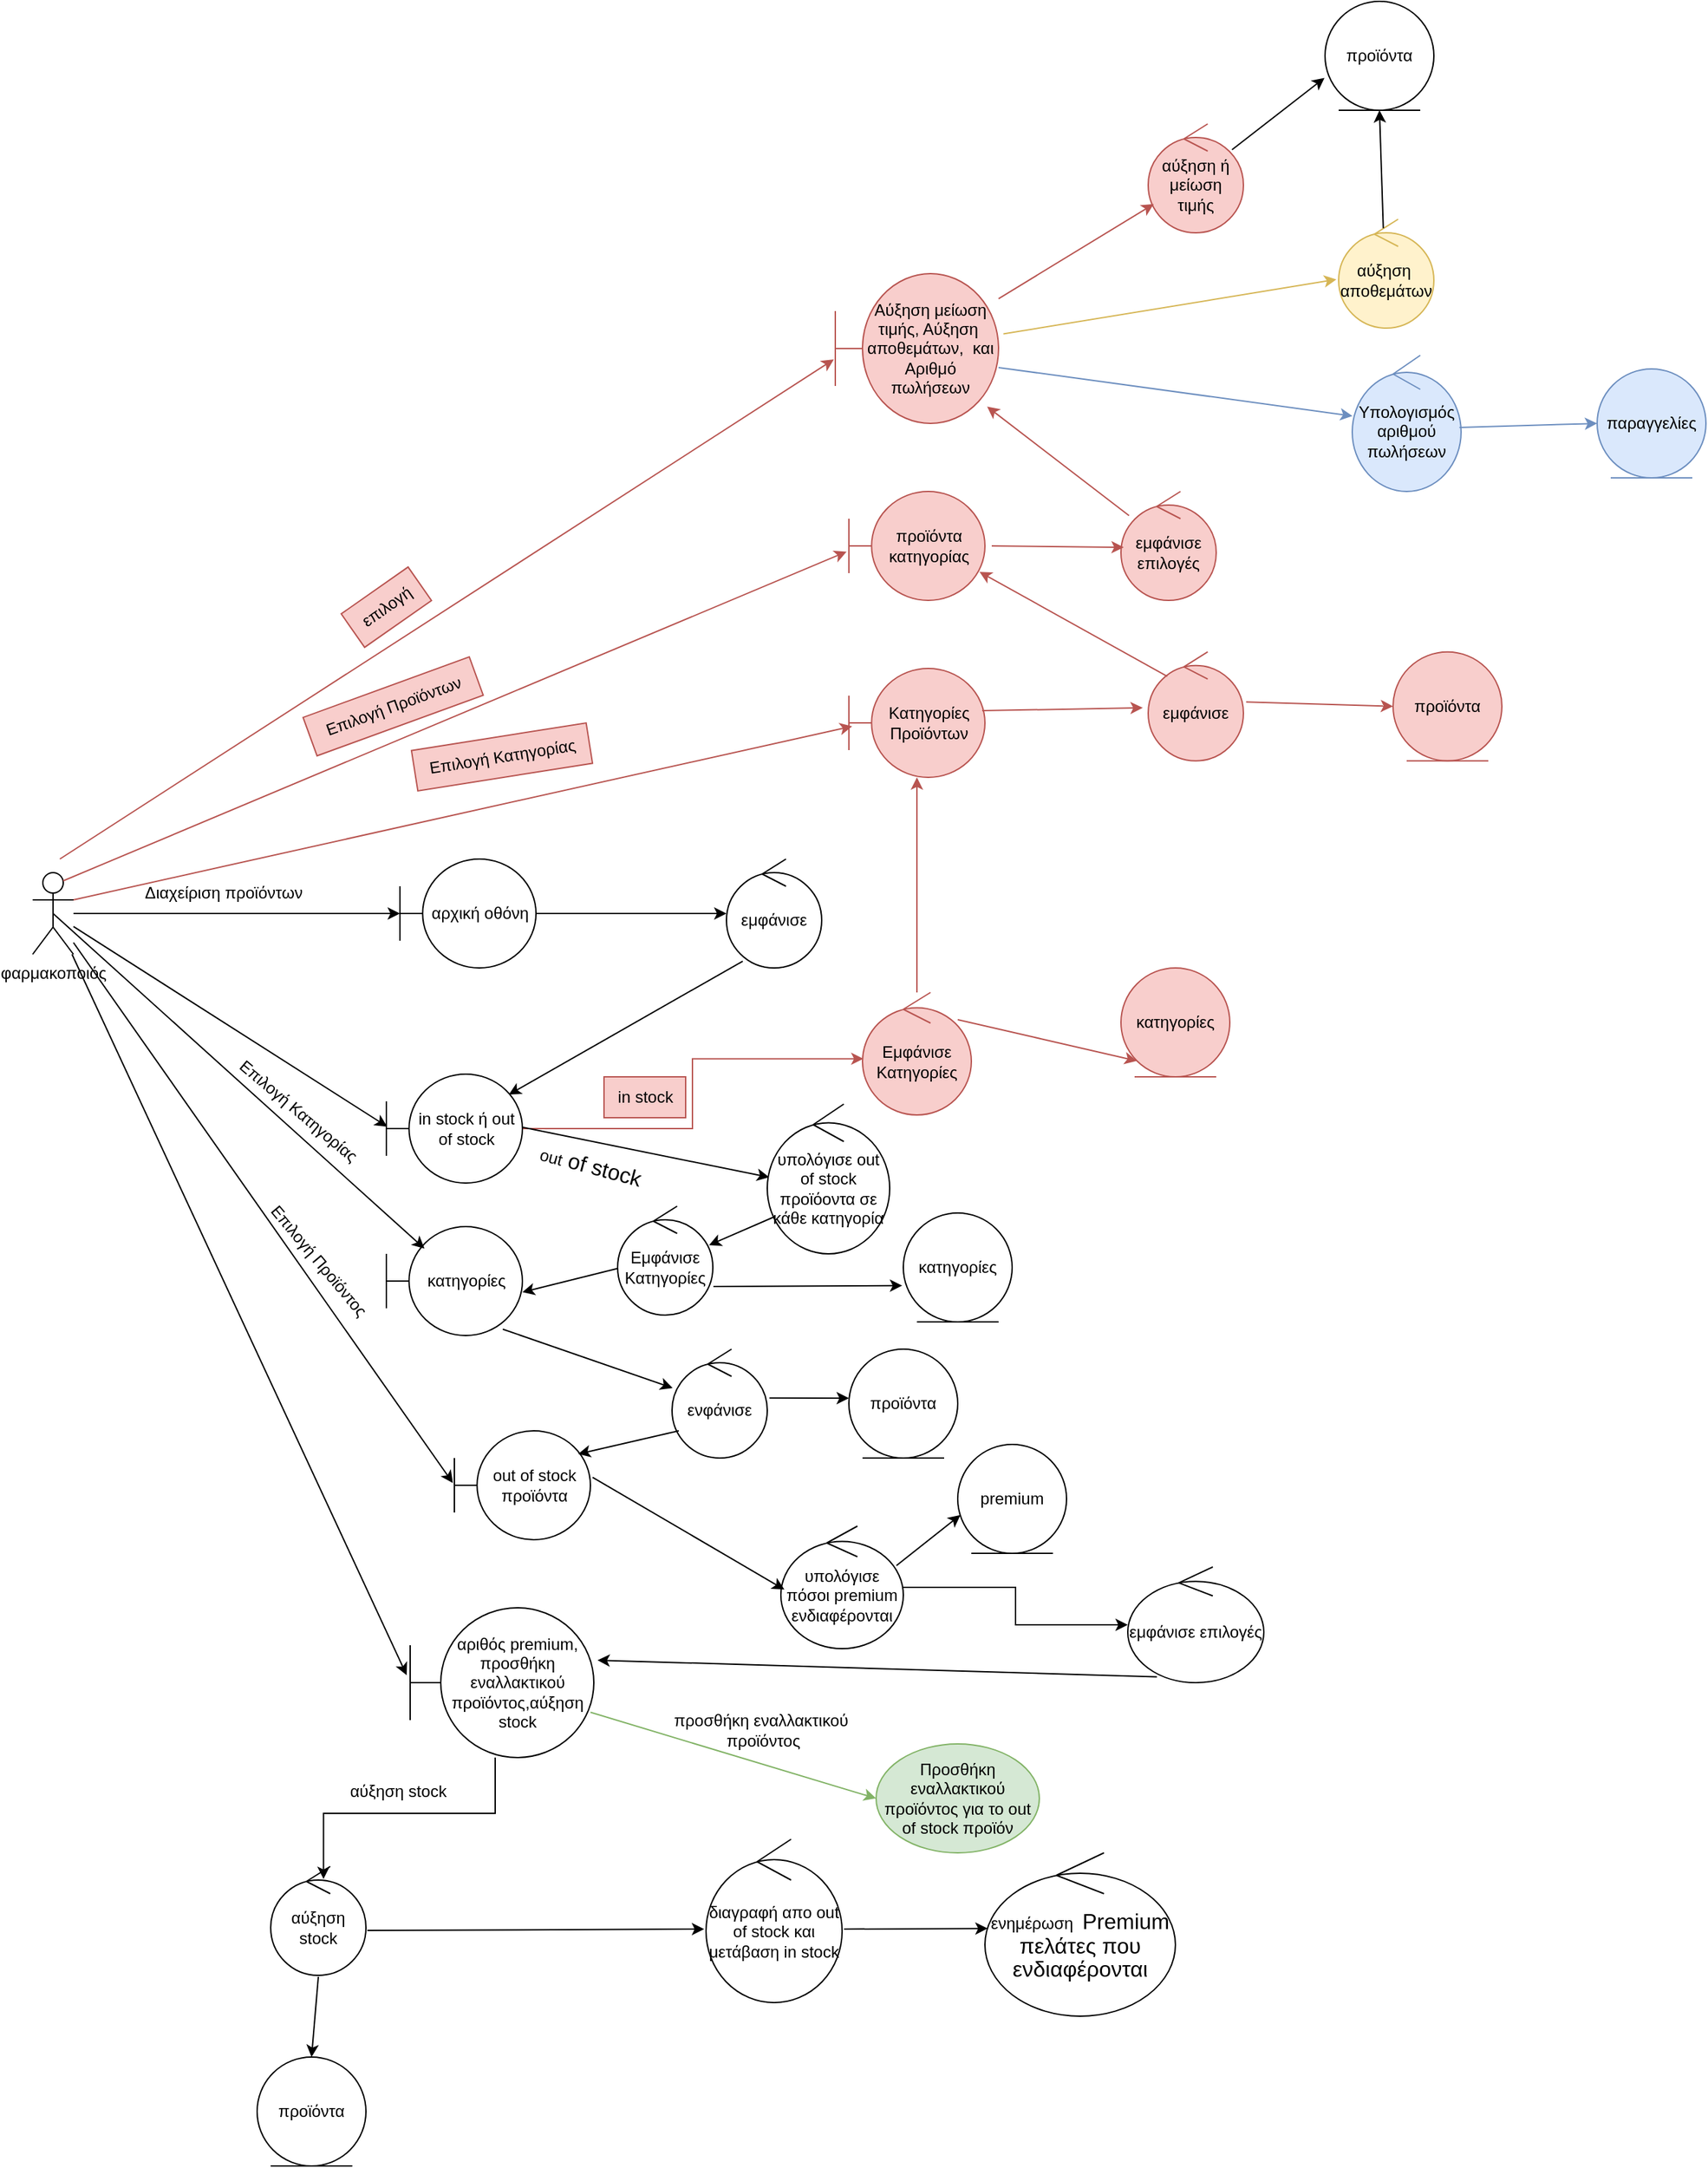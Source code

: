 <mxfile version="21.2.1" type="device">
  <diagram name="Page-1" id="nmuw-67hnv0CNZxBrXKA">
    <mxGraphModel dx="1371" dy="1713" grid="1" gridSize="10" guides="1" tooltips="1" connect="1" arrows="1" fold="1" page="1" pageScale="1" pageWidth="850" pageHeight="1100" math="0" shadow="0">
      <root>
        <mxCell id="0" />
        <mxCell id="1" parent="0" />
        <mxCell id="Bd9IcJq--WjUhIXh83RM-1" value="φαρμακοποιός" style="shape=umlActor;verticalLabelPosition=bottom;verticalAlign=top;html=1;" parent="1" vertex="1">
          <mxGeometry x="20" y="140" width="30" height="60" as="geometry" />
        </mxCell>
        <mxCell id="RyjtperPYyfWlRauyCAq-8" style="edgeStyle=orthogonalEdgeStyle;rounded=0;orthogonalLoop=1;jettySize=auto;html=1;" parent="1" source="Bd9IcJq--WjUhIXh83RM-10" target="Bd9IcJq--WjUhIXh83RM-13" edge="1">
          <mxGeometry relative="1" as="geometry" />
        </mxCell>
        <mxCell id="Bd9IcJq--WjUhIXh83RM-10" value="αρχική οθόνη" style="shape=umlBoundary;whiteSpace=wrap;html=1;" parent="1" vertex="1">
          <mxGeometry x="290" y="130" width="100" height="80" as="geometry" />
        </mxCell>
        <mxCell id="Bd9IcJq--WjUhIXh83RM-13" value="εμφάνισε" style="ellipse;shape=umlControl;whiteSpace=wrap;html=1;" parent="1" vertex="1">
          <mxGeometry x="530" y="130" width="70" height="80" as="geometry" />
        </mxCell>
        <mxCell id="RyjtperPYyfWlRauyCAq-10" style="edgeStyle=orthogonalEdgeStyle;rounded=0;orthogonalLoop=1;jettySize=auto;html=1;entryX=0.009;entryY=0.541;entryDx=0;entryDy=0;entryPerimeter=0;fillColor=#f8cecc;strokeColor=#b85450;" parent="1" source="Bd9IcJq--WjUhIXh83RM-15" target="Bd9IcJq--WjUhIXh83RM-46" edge="1">
          <mxGeometry relative="1" as="geometry" />
        </mxCell>
        <mxCell id="Bd9IcJq--WjUhIXh83RM-15" value="in stock ή out of stock" style="shape=umlBoundary;whiteSpace=wrap;html=1;" parent="1" vertex="1">
          <mxGeometry x="280" y="288" width="100" height="80" as="geometry" />
        </mxCell>
        <mxCell id="Bd9IcJq--WjUhIXh83RM-16" value="" style="endArrow=classic;html=1;rounded=0;exitX=0.171;exitY=0.938;exitDx=0;exitDy=0;exitPerimeter=0;entryX=0.9;entryY=0.188;entryDx=0;entryDy=0;entryPerimeter=0;" parent="1" source="Bd9IcJq--WjUhIXh83RM-13" target="Bd9IcJq--WjUhIXh83RM-15" edge="1">
          <mxGeometry width="50" height="50" relative="1" as="geometry">
            <mxPoint x="230" y="400" as="sourcePoint" />
            <mxPoint x="280" y="350" as="targetPoint" />
          </mxGeometry>
        </mxCell>
        <mxCell id="Bd9IcJq--WjUhIXh83RM-18" value="out&lt;span style=&quot;font-size:12.0pt;line-height:107%;font-family:&lt;br/&gt;&amp;quot;Arial&amp;quot;,sans-serif;mso-fareast-font-family:Calibri;mso-fareast-theme-font:minor-latin;&lt;br/&gt;mso-ansi-language:EL;mso-fareast-language:EN-US;mso-bidi-language:AR-SA&quot;&gt; &lt;/span&gt;&lt;span style=&quot;font-size:12.0pt;line-height:107%;font-family:&amp;quot;Arial&amp;quot;,sans-serif;&lt;br/&gt;mso-fareast-font-family:Calibri;mso-fareast-theme-font:minor-latin;mso-ansi-language:&lt;br/&gt;EN-US;mso-fareast-language:EN-US;mso-bidi-language:AR-SA&quot;&gt;of&lt;/span&gt;&lt;span style=&quot;font-size:12.0pt;line-height:107%;font-family:&amp;quot;Arial&amp;quot;,sans-serif;&lt;br/&gt;mso-fareast-font-family:Calibri;mso-fareast-theme-font:minor-latin;mso-ansi-language:&lt;br/&gt;EL;mso-fareast-language:EN-US;mso-bidi-language:AR-SA&quot;&gt; &lt;/span&gt;&lt;span style=&quot;font-size:12.0pt;line-height:107%;font-family:&amp;quot;Arial&amp;quot;,sans-serif;&lt;br/&gt;mso-fareast-font-family:Calibri;mso-fareast-theme-font:minor-latin;mso-ansi-language:&lt;br/&gt;EN-US;mso-fareast-language:EN-US;mso-bidi-language:AR-SA&quot;&gt;stock&lt;/span&gt;" style="text;html=1;align=center;verticalAlign=middle;resizable=0;points=[];autosize=1;strokeColor=none;fillColor=none;rotation=15;" parent="1" vertex="1">
          <mxGeometry x="390" y="340" width="80" height="30" as="geometry" />
        </mxCell>
        <mxCell id="Bd9IcJq--WjUhIXh83RM-19" value="ενφάνισε" style="ellipse;shape=umlControl;whiteSpace=wrap;html=1;" parent="1" vertex="1">
          <mxGeometry x="490" y="490" width="70" height="80" as="geometry" />
        </mxCell>
        <mxCell id="Bd9IcJq--WjUhIXh83RM-20" value="" style="endArrow=classic;html=1;rounded=0;exitX=1;exitY=0.488;exitDx=0;exitDy=0;exitPerimeter=0;entryX=0.016;entryY=0.489;entryDx=0;entryDy=0;entryPerimeter=0;" parent="1" source="Bd9IcJq--WjUhIXh83RM-15" target="T-DcWj7JUtL2jdLP51T1-19" edge="1">
          <mxGeometry width="50" height="50" relative="1" as="geometry">
            <mxPoint x="360" y="400" as="sourcePoint" />
            <mxPoint x="410" y="350" as="targetPoint" />
          </mxGeometry>
        </mxCell>
        <mxCell id="Bd9IcJq--WjUhIXh83RM-22" value="out of stock προϊόντα" style="shape=umlBoundary;whiteSpace=wrap;html=1;" parent="1" vertex="1">
          <mxGeometry x="330" y="550" width="100" height="80" as="geometry" />
        </mxCell>
        <mxCell id="Bd9IcJq--WjUhIXh83RM-23" value="" style="endArrow=classic;html=1;rounded=0;exitX=0.071;exitY=0.75;exitDx=0;exitDy=0;exitPerimeter=0;entryX=0.91;entryY=0.213;entryDx=0;entryDy=0;entryPerimeter=0;" parent="1" source="Bd9IcJq--WjUhIXh83RM-19" target="Bd9IcJq--WjUhIXh83RM-22" edge="1">
          <mxGeometry width="50" height="50" relative="1" as="geometry">
            <mxPoint x="320" y="400" as="sourcePoint" />
            <mxPoint x="370" y="350" as="targetPoint" />
          </mxGeometry>
        </mxCell>
        <mxCell id="Bd9IcJq--WjUhIXh83RM-25" value="Επιλογή Κατηγορίας" style="text;html=1;align=center;verticalAlign=middle;resizable=0;points=[];autosize=1;strokeColor=none;fillColor=none;rotation=40;" parent="1" vertex="1">
          <mxGeometry x="150" y="300" width="130" height="30" as="geometry" />
        </mxCell>
        <mxCell id="RyjtperPYyfWlRauyCAq-25" style="edgeStyle=orthogonalEdgeStyle;rounded=0;orthogonalLoop=1;jettySize=auto;html=1;" parent="1" source="Bd9IcJq--WjUhIXh83RM-27" target="Bd9IcJq--WjUhIXh83RM-28" edge="1">
          <mxGeometry relative="1" as="geometry" />
        </mxCell>
        <mxCell id="Bd9IcJq--WjUhIXh83RM-27" value="υπολόγισε πόσοι premium ενδιαφέρονται" style="ellipse;shape=umlControl;whiteSpace=wrap;html=1;" parent="1" vertex="1">
          <mxGeometry x="570" y="620" width="90" height="90" as="geometry" />
        </mxCell>
        <mxCell id="Bd9IcJq--WjUhIXh83RM-28" value="εμφάνισε επιλογές" style="ellipse;shape=umlControl;whiteSpace=wrap;html=1;" parent="1" vertex="1">
          <mxGeometry x="825" y="650" width="100" height="85" as="geometry" />
        </mxCell>
        <mxCell id="RyjtperPYyfWlRauyCAq-27" style="edgeStyle=orthogonalEdgeStyle;rounded=0;orthogonalLoop=1;jettySize=auto;html=1;entryX=0.554;entryY=0.115;entryDx=0;entryDy=0;entryPerimeter=0;" parent="1" source="Bd9IcJq--WjUhIXh83RM-31" target="Bd9IcJq--WjUhIXh83RM-37" edge="1">
          <mxGeometry relative="1" as="geometry">
            <Array as="points">
              <mxPoint x="360" y="831" />
              <mxPoint x="234" y="831" />
            </Array>
          </mxGeometry>
        </mxCell>
        <mxCell id="Bd9IcJq--WjUhIXh83RM-31" value="αριθός premium, προσθήκη εναλλακτικού προϊόντος,αύξηση stock" style="shape=umlBoundary;whiteSpace=wrap;html=1;" parent="1" vertex="1">
          <mxGeometry x="297.5" y="680" width="135" height="110" as="geometry" />
        </mxCell>
        <mxCell id="Bd9IcJq--WjUhIXh83RM-32" value="" style="endArrow=classic;html=1;rounded=0;exitX=0.214;exitY=0.95;exitDx=0;exitDy=0;exitPerimeter=0;entryX=1.02;entryY=0.35;entryDx=0;entryDy=0;entryPerimeter=0;" parent="1" source="Bd9IcJq--WjUhIXh83RM-28" target="Bd9IcJq--WjUhIXh83RM-31" edge="1">
          <mxGeometry width="50" height="50" relative="1" as="geometry">
            <mxPoint x="430" y="560" as="sourcePoint" />
            <mxPoint x="480" y="510" as="targetPoint" />
          </mxGeometry>
        </mxCell>
        <mxCell id="Bd9IcJq--WjUhIXh83RM-35" value="αύξηση stock&amp;nbsp;" style="text;html=1;align=center;verticalAlign=middle;resizable=0;points=[];autosize=1;strokeColor=none;fillColor=none;" parent="1" vertex="1">
          <mxGeometry x="240" y="800" width="100" height="30" as="geometry" />
        </mxCell>
        <mxCell id="Bd9IcJq--WjUhIXh83RM-37" value="αύξηση stock" style="ellipse;shape=umlControl;whiteSpace=wrap;html=1;" parent="1" vertex="1">
          <mxGeometry x="195" y="870" width="70" height="80" as="geometry" />
        </mxCell>
        <mxCell id="Bd9IcJq--WjUhIXh83RM-39" value="προϊόντα" style="ellipse;shape=umlEntity;whiteSpace=wrap;html=1;" parent="1" vertex="1">
          <mxGeometry x="185" y="1010" width="80" height="80" as="geometry" />
        </mxCell>
        <mxCell id="Bd9IcJq--WjUhIXh83RM-40" value="" style="endArrow=classic;html=1;rounded=0;exitX=0.5;exitY=1.013;exitDx=0;exitDy=0;exitPerimeter=0;entryX=0.5;entryY=0;entryDx=0;entryDy=0;" parent="1" source="Bd9IcJq--WjUhIXh83RM-37" target="Bd9IcJq--WjUhIXh83RM-39" edge="1">
          <mxGeometry width="50" height="50" relative="1" as="geometry">
            <mxPoint x="570" y="760" as="sourcePoint" />
            <mxPoint x="620" y="710" as="targetPoint" />
          </mxGeometry>
        </mxCell>
        <mxCell id="Bd9IcJq--WjUhIXh83RM-41" value="διαγραφή απο out of stock και μετάβαση in stock" style="ellipse;shape=umlControl;whiteSpace=wrap;html=1;" parent="1" vertex="1">
          <mxGeometry x="515" y="850" width="100" height="120" as="geometry" />
        </mxCell>
        <mxCell id="Bd9IcJq--WjUhIXh83RM-42" value="" style="endArrow=classic;html=1;rounded=0;entryX=-0.014;entryY=0.55;entryDx=0;entryDy=0;entryPerimeter=0;exitX=1.014;exitY=0.588;exitDx=0;exitDy=0;exitPerimeter=0;" parent="1" source="Bd9IcJq--WjUhIXh83RM-37" target="Bd9IcJq--WjUhIXh83RM-41" edge="1">
          <mxGeometry width="50" height="50" relative="1" as="geometry">
            <mxPoint x="620" y="820" as="sourcePoint" />
            <mxPoint x="670" y="770" as="targetPoint" />
          </mxGeometry>
        </mxCell>
        <mxCell id="Bd9IcJq--WjUhIXh83RM-44" value="ενημέρωση&amp;nbsp;&amp;nbsp;&lt;span style=&quot;font-size:12.0pt;line-height:107%;&lt;br/&gt;font-family:&amp;quot;Arial&amp;quot;,sans-serif;mso-fareast-font-family:Calibri;mso-fareast-theme-font:&lt;br/&gt;minor-latin;mso-ansi-language:EN-US;mso-fareast-language:EN-US;mso-bidi-language:&lt;br/&gt;AR-SA&quot;&gt;Premium&lt;/span&gt;&lt;span style=&quot;font-size:12.0pt;line-height:107%;font-family:&lt;br/&gt;&amp;quot;Arial&amp;quot;,sans-serif;mso-fareast-font-family:Calibri;mso-fareast-theme-font:minor-latin;&lt;br/&gt;mso-ansi-language:EL;mso-fareast-language:EN-US;mso-bidi-language:AR-SA&quot;&gt; &lt;span lang=&quot;EL&quot;&gt;πελάτες που ενδιαφέρονται&lt;/span&gt;&lt;/span&gt;" style="ellipse;shape=umlControl;whiteSpace=wrap;html=1;" parent="1" vertex="1">
          <mxGeometry x="720" y="860" width="140" height="120" as="geometry" />
        </mxCell>
        <mxCell id="Bd9IcJq--WjUhIXh83RM-45" value="" style="endArrow=classic;html=1;rounded=0;exitX=1.014;exitY=0.55;exitDx=0;exitDy=0;exitPerimeter=0;entryX=0.014;entryY=0.463;entryDx=0;entryDy=0;entryPerimeter=0;" parent="1" source="Bd9IcJq--WjUhIXh83RM-41" target="Bd9IcJq--WjUhIXh83RM-44" edge="1">
          <mxGeometry width="50" height="50" relative="1" as="geometry">
            <mxPoint x="1050" y="840" as="sourcePoint" />
            <mxPoint x="1100" y="790" as="targetPoint" />
          </mxGeometry>
        </mxCell>
        <mxCell id="RyjtperPYyfWlRauyCAq-13" style="edgeStyle=orthogonalEdgeStyle;rounded=0;orthogonalLoop=1;jettySize=auto;html=1;fillColor=#f8cecc;strokeColor=#b85450;" parent="1" source="Bd9IcJq--WjUhIXh83RM-46" target="Bd9IcJq--WjUhIXh83RM-48" edge="1">
          <mxGeometry relative="1" as="geometry" />
        </mxCell>
        <mxCell id="Bd9IcJq--WjUhIXh83RM-46" value="Εμφάνισε Κατηγορίες" style="ellipse;shape=umlControl;whiteSpace=wrap;html=1;fillColor=#f8cecc;strokeColor=#b85450;" parent="1" vertex="1">
          <mxGeometry x="630" y="228" width="80" height="90" as="geometry" />
        </mxCell>
        <mxCell id="Bd9IcJq--WjUhIXh83RM-48" value="Κατηγορίες Προϊόντων" style="shape=umlBoundary;whiteSpace=wrap;html=1;fillColor=#f8cecc;strokeColor=#b85450;" parent="1" vertex="1">
          <mxGeometry x="620" y="-10.0" width="100" height="80" as="geometry" />
        </mxCell>
        <mxCell id="Bd9IcJq--WjUhIXh83RM-49" value="in stock" style="text;html=1;align=center;verticalAlign=middle;resizable=0;points=[];autosize=1;strokeColor=#b85450;fillColor=#f8cecc;" parent="1" vertex="1">
          <mxGeometry x="440" y="290" width="60" height="30" as="geometry" />
        </mxCell>
        <mxCell id="Bd9IcJq--WjUhIXh83RM-52" value="Επιλογή Κατηγορίας" style="text;html=1;align=center;verticalAlign=middle;resizable=0;points=[];autosize=1;strokeColor=#b85450;fillColor=#f8cecc;rotation=-9;" parent="1" vertex="1">
          <mxGeometry x="300" y="40" width="130" height="30" as="geometry" />
        </mxCell>
        <mxCell id="Bd9IcJq--WjUhIXh83RM-53" value="εμφάνισε" style="ellipse;shape=umlControl;whiteSpace=wrap;html=1;fillColor=#f8cecc;strokeColor=#b85450;" parent="1" vertex="1">
          <mxGeometry x="840" y="-22.14" width="70" height="80" as="geometry" />
        </mxCell>
        <mxCell id="Bd9IcJq--WjUhIXh83RM-54" value="προϊόντα κατηγορίας" style="shape=umlBoundary;whiteSpace=wrap;html=1;fillColor=#f8cecc;strokeColor=#b85450;" parent="1" vertex="1">
          <mxGeometry x="620" y="-140" width="100" height="80" as="geometry" />
        </mxCell>
        <mxCell id="Bd9IcJq--WjUhIXh83RM-55" value="" style="endArrow=classic;html=1;rounded=0;exitX=0.98;exitY=0.388;exitDx=0;exitDy=0;exitPerimeter=0;entryX=-0.057;entryY=0.513;entryDx=0;entryDy=0;entryPerimeter=0;fillColor=#f8cecc;strokeColor=#b85450;" parent="1" source="Bd9IcJq--WjUhIXh83RM-48" target="Bd9IcJq--WjUhIXh83RM-53" edge="1">
          <mxGeometry width="50" height="50" relative="1" as="geometry">
            <mxPoint x="1130" y="47.86" as="sourcePoint" />
            <mxPoint x="1180" y="-2.14" as="targetPoint" />
          </mxGeometry>
        </mxCell>
        <mxCell id="Bd9IcJq--WjUhIXh83RM-56" value="" style="endArrow=classic;html=1;rounded=0;exitX=0.2;exitY=0.225;exitDx=0;exitDy=0;exitPerimeter=0;entryX=0.96;entryY=0.738;entryDx=0;entryDy=0;entryPerimeter=0;fillColor=#f8cecc;strokeColor=#b85450;" parent="1" source="Bd9IcJq--WjUhIXh83RM-53" target="Bd9IcJq--WjUhIXh83RM-54" edge="1">
          <mxGeometry width="50" height="50" relative="1" as="geometry">
            <mxPoint x="1130" y="247.86" as="sourcePoint" />
            <mxPoint x="1180" y="197.86" as="targetPoint" />
          </mxGeometry>
        </mxCell>
        <mxCell id="Bd9IcJq--WjUhIXh83RM-59" value="εμφάνισε επιλογές" style="ellipse;shape=umlControl;whiteSpace=wrap;html=1;fillColor=#f8cecc;strokeColor=#b85450;" parent="1" vertex="1">
          <mxGeometry x="820" y="-140" width="70" height="80" as="geometry" />
        </mxCell>
        <mxCell id="Bd9IcJq--WjUhIXh83RM-60" value="" style="endArrow=classic;html=1;rounded=0;exitX=1.05;exitY=0.5;exitDx=0;exitDy=0;exitPerimeter=0;entryX=0.029;entryY=0.513;entryDx=0;entryDy=0;entryPerimeter=0;fillColor=#f8cecc;strokeColor=#b85450;" parent="1" source="Bd9IcJq--WjUhIXh83RM-54" target="Bd9IcJq--WjUhIXh83RM-59" edge="1">
          <mxGeometry width="50" height="50" relative="1" as="geometry">
            <mxPoint x="1150" y="247.86" as="sourcePoint" />
            <mxPoint x="1200" y="197.86" as="targetPoint" />
          </mxGeometry>
        </mxCell>
        <mxCell id="Bd9IcJq--WjUhIXh83RM-61" value="Αύξηση μείωση τιμής, Αύξηση&amp;nbsp; αποθεμάτων, &lt;span lang=&quot;EL&quot;&gt;&amp;nbsp;και Αριθμό πωλήσεων&lt;/span&gt;" style="shape=umlBoundary;whiteSpace=wrap;html=1;fillColor=#f8cecc;strokeColor=#b85450;" parent="1" vertex="1">
          <mxGeometry x="610" y="-300" width="120" height="110" as="geometry" />
        </mxCell>
        <mxCell id="Bd9IcJq--WjUhIXh83RM-63" value="επιλογή" style="text;html=1;align=center;verticalAlign=middle;resizable=0;points=[];autosize=1;strokeColor=#b85450;fillColor=#f8cecc;rotation=-35;" parent="1" vertex="1">
          <mxGeometry x="250" y="-70" width="60" height="30" as="geometry" />
        </mxCell>
        <mxCell id="Bd9IcJq--WjUhIXh83RM-64" value="αύξηση ή μείωση τιμής" style="ellipse;shape=umlControl;whiteSpace=wrap;html=1;fillColor=#f8cecc;strokeColor=#b85450;" parent="1" vertex="1">
          <mxGeometry x="840" y="-410" width="70" height="80" as="geometry" />
        </mxCell>
        <mxCell id="Bd9IcJq--WjUhIXh83RM-65" value="αύξηση&amp;nbsp; αποθεμάτων" style="ellipse;shape=umlControl;whiteSpace=wrap;html=1;fillColor=#fff2cc;strokeColor=#d6b656;" parent="1" vertex="1">
          <mxGeometry x="980" y="-340" width="70" height="80" as="geometry" />
        </mxCell>
        <mxCell id="Bd9IcJq--WjUhIXh83RM-67" value="Υπολογισμός αριθμού πωλήσεων" style="ellipse;shape=umlControl;whiteSpace=wrap;html=1;fillColor=#dae8fc;strokeColor=#6c8ebf;" parent="1" vertex="1">
          <mxGeometry x="990" y="-240" width="80" height="100" as="geometry" />
        </mxCell>
        <mxCell id="Bd9IcJq--WjUhIXh83RM-72" value="" style="endArrow=classic;html=1;rounded=0;entryX=0.93;entryY=0.888;entryDx=0;entryDy=0;entryPerimeter=0;fillColor=#f8cecc;strokeColor=#b85450;" parent="1" source="Bd9IcJq--WjUhIXh83RM-59" target="Bd9IcJq--WjUhIXh83RM-61" edge="1">
          <mxGeometry width="50" height="50" relative="1" as="geometry">
            <mxPoint x="1210" y="67.86" as="sourcePoint" />
            <mxPoint x="1260" y="17.86" as="targetPoint" />
          </mxGeometry>
        </mxCell>
        <mxCell id="RyjtperPYyfWlRauyCAq-5" value="" style="endArrow=classic;html=1;rounded=0;" parent="1" source="Bd9IcJq--WjUhIXh83RM-1" target="Bd9IcJq--WjUhIXh83RM-10" edge="1">
          <mxGeometry width="50" height="50" relative="1" as="geometry">
            <mxPoint x="660" y="170" as="sourcePoint" />
            <mxPoint x="710" y="120" as="targetPoint" />
          </mxGeometry>
        </mxCell>
        <mxCell id="RyjtperPYyfWlRauyCAq-6" value="Διαχείριση προϊόντων" style="text;html=1;align=center;verticalAlign=middle;resizable=0;points=[];autosize=1;strokeColor=none;fillColor=none;rotation=0;" parent="1" vertex="1">
          <mxGeometry x="90" y="140" width="140" height="30" as="geometry" />
        </mxCell>
        <mxCell id="RyjtperPYyfWlRauyCAq-9" value="" style="endArrow=classic;html=1;rounded=0;entryX=0.006;entryY=0.482;entryDx=0;entryDy=0;entryPerimeter=0;" parent="1" source="Bd9IcJq--WjUhIXh83RM-1" target="Bd9IcJq--WjUhIXh83RM-15" edge="1">
          <mxGeometry width="50" height="50" relative="1" as="geometry">
            <mxPoint x="660" y="170" as="sourcePoint" />
            <mxPoint x="260" y="340" as="targetPoint" />
          </mxGeometry>
        </mxCell>
        <mxCell id="RyjtperPYyfWlRauyCAq-12" value="" style="endArrow=classic;html=1;rounded=0;entryX=0.024;entryY=0.531;entryDx=0;entryDy=0;entryPerimeter=0;exitX=1;exitY=0.333;exitDx=0;exitDy=0;exitPerimeter=0;fillColor=#f8cecc;strokeColor=#b85450;" parent="1" source="Bd9IcJq--WjUhIXh83RM-1" target="Bd9IcJq--WjUhIXh83RM-48" edge="1">
          <mxGeometry width="50" height="50" relative="1" as="geometry">
            <mxPoint x="660" y="170" as="sourcePoint" />
            <mxPoint x="710" y="120" as="targetPoint" />
          </mxGeometry>
        </mxCell>
        <mxCell id="RyjtperPYyfWlRauyCAq-14" value="" style="endArrow=classic;html=1;rounded=0;entryX=-0.017;entryY=0.553;entryDx=0;entryDy=0;entryPerimeter=0;exitX=0.75;exitY=0.1;exitDx=0;exitDy=0;exitPerimeter=0;fillColor=#f8cecc;strokeColor=#b85450;" parent="1" source="Bd9IcJq--WjUhIXh83RM-1" target="Bd9IcJq--WjUhIXh83RM-54" edge="1">
          <mxGeometry width="50" height="50" relative="1" as="geometry">
            <mxPoint x="28" y="28" as="sourcePoint" />
            <mxPoint x="600" y="-100" as="targetPoint" />
          </mxGeometry>
        </mxCell>
        <mxCell id="RyjtperPYyfWlRauyCAq-15" value="Επιλογή Προϊόντων" style="text;html=1;align=center;verticalAlign=middle;resizable=0;points=[];autosize=1;strokeColor=#b85450;fillColor=#f8cecc;rotation=-20;" parent="1" vertex="1">
          <mxGeometry x="220" y="2.86" width="130" height="30" as="geometry" />
        </mxCell>
        <mxCell id="RyjtperPYyfWlRauyCAq-16" value="" style="endArrow=classic;html=1;rounded=0;entryX=-0.009;entryY=0.573;entryDx=0;entryDy=0;entryPerimeter=0;fillColor=#f8cecc;strokeColor=#b85450;" parent="1" target="Bd9IcJq--WjUhIXh83RM-61" edge="1">
          <mxGeometry width="50" height="50" relative="1" as="geometry">
            <mxPoint x="40" y="130" as="sourcePoint" />
            <mxPoint x="625" y="-210" as="targetPoint" />
          </mxGeometry>
        </mxCell>
        <mxCell id="RyjtperPYyfWlRauyCAq-18" value="" style="endArrow=classic;html=1;rounded=0;fillColor=#f8cecc;strokeColor=#b85450;" parent="1" source="Bd9IcJq--WjUhIXh83RM-61" target="Bd9IcJq--WjUhIXh83RM-64" edge="1">
          <mxGeometry width="50" height="50" relative="1" as="geometry">
            <mxPoint x="660" y="-140" as="sourcePoint" />
            <mxPoint x="710" y="-190" as="targetPoint" />
          </mxGeometry>
        </mxCell>
        <mxCell id="RyjtperPYyfWlRauyCAq-19" value="" style="endArrow=classic;html=1;rounded=0;entryX=-0.024;entryY=0.553;entryDx=0;entryDy=0;entryPerimeter=0;exitX=1.03;exitY=0.402;exitDx=0;exitDy=0;exitPerimeter=0;fillColor=#fff2cc;strokeColor=#d6b656;" parent="1" source="Bd9IcJq--WjUhIXh83RM-61" target="Bd9IcJq--WjUhIXh83RM-65" edge="1">
          <mxGeometry width="50" height="50" relative="1" as="geometry">
            <mxPoint x="740" y="-272" as="sourcePoint" />
            <mxPoint x="854" y="-341" as="targetPoint" />
          </mxGeometry>
        </mxCell>
        <mxCell id="RyjtperPYyfWlRauyCAq-20" value="" style="endArrow=classic;html=1;rounded=0;exitX=1;exitY=0.627;exitDx=0;exitDy=0;exitPerimeter=0;fillColor=#dae8fc;strokeColor=#6c8ebf;" parent="1" source="Bd9IcJq--WjUhIXh83RM-61" target="Bd9IcJq--WjUhIXh83RM-67" edge="1">
          <mxGeometry width="50" height="50" relative="1" as="geometry">
            <mxPoint x="660" y="-140" as="sourcePoint" />
            <mxPoint x="710" y="-190" as="targetPoint" />
          </mxGeometry>
        </mxCell>
        <mxCell id="RyjtperPYyfWlRauyCAq-21" value="" style="endArrow=classic;html=1;rounded=0;entryX=-0.011;entryY=0.479;entryDx=0;entryDy=0;entryPerimeter=0;" parent="1" source="Bd9IcJq--WjUhIXh83RM-1" target="Bd9IcJq--WjUhIXh83RM-22" edge="1">
          <mxGeometry width="50" height="50" relative="1" as="geometry">
            <mxPoint x="100" y="300" as="sourcePoint" />
            <mxPoint x="291" y="337" as="targetPoint" />
          </mxGeometry>
        </mxCell>
        <mxCell id="RyjtperPYyfWlRauyCAq-22" value="Επιλογή Προϊόντος" style="text;html=1;align=center;verticalAlign=middle;resizable=0;points=[];autosize=1;strokeColor=none;fillColor=none;rotation=50;" parent="1" vertex="1">
          <mxGeometry x="165" y="410" width="130" height="30" as="geometry" />
        </mxCell>
        <mxCell id="RyjtperPYyfWlRauyCAq-26" value="" style="endArrow=classic;html=1;rounded=0;entryX=-0.019;entryY=0.45;entryDx=0;entryDy=0;entryPerimeter=0;" parent="1" source="Bd9IcJq--WjUhIXh83RM-1" target="Bd9IcJq--WjUhIXh83RM-31" edge="1">
          <mxGeometry width="50" height="50" relative="1" as="geometry">
            <mxPoint x="660" y="500" as="sourcePoint" />
            <mxPoint x="710" y="450" as="targetPoint" />
          </mxGeometry>
        </mxCell>
        <mxCell id="T-DcWj7JUtL2jdLP51T1-2" value="κατηγορίες" style="ellipse;shape=umlEntity;whiteSpace=wrap;html=1;fillColor=#f8cecc;strokeColor=#b85450;" parent="1" vertex="1">
          <mxGeometry x="820" y="210" width="80" height="80" as="geometry" />
        </mxCell>
        <mxCell id="T-DcWj7JUtL2jdLP51T1-3" value="" style="endArrow=classic;html=1;rounded=0;entryX=0;entryY=1;entryDx=0;entryDy=0;fillColor=#f8cecc;strokeColor=#b85450;exitX=0.875;exitY=0.222;exitDx=0;exitDy=0;exitPerimeter=0;" parent="1" source="Bd9IcJq--WjUhIXh83RM-46" target="T-DcWj7JUtL2jdLP51T1-2" edge="1">
          <mxGeometry width="50" height="50" relative="1" as="geometry">
            <mxPoint x="590" y="60" as="sourcePoint" />
            <mxPoint x="640" y="10" as="targetPoint" />
          </mxGeometry>
        </mxCell>
        <mxCell id="T-DcWj7JUtL2jdLP51T1-4" value="προϊόντα" style="ellipse;shape=umlEntity;whiteSpace=wrap;html=1;fillColor=#f8cecc;strokeColor=#b85450;" parent="1" vertex="1">
          <mxGeometry x="1020" y="-22.14" width="80" height="80" as="geometry" />
        </mxCell>
        <mxCell id="T-DcWj7JUtL2jdLP51T1-5" value="" style="endArrow=classic;html=1;rounded=0;exitX=1.029;exitY=0.459;exitDx=0;exitDy=0;exitPerimeter=0;entryX=0;entryY=0.5;entryDx=0;entryDy=0;fillColor=#f8cecc;strokeColor=#b85450;" parent="1" source="Bd9IcJq--WjUhIXh83RM-53" target="T-DcWj7JUtL2jdLP51T1-4" edge="1">
          <mxGeometry width="50" height="50" relative="1" as="geometry">
            <mxPoint x="850" y="-130" as="sourcePoint" />
            <mxPoint x="900" y="-180" as="targetPoint" />
          </mxGeometry>
        </mxCell>
        <mxCell id="T-DcWj7JUtL2jdLP51T1-6" value="προϊόντα" style="ellipse;shape=umlEntity;whiteSpace=wrap;html=1;" parent="1" vertex="1">
          <mxGeometry x="970" y="-500" width="80" height="80" as="geometry" />
        </mxCell>
        <mxCell id="T-DcWj7JUtL2jdLP51T1-7" value="" style="endArrow=classic;html=1;rounded=0;entryX=-0.005;entryY=0.703;entryDx=0;entryDy=0;entryPerimeter=0;exitX=0.88;exitY=0.238;exitDx=0;exitDy=0;exitPerimeter=0;" parent="1" source="Bd9IcJq--WjUhIXh83RM-64" target="T-DcWj7JUtL2jdLP51T1-6" edge="1">
          <mxGeometry width="50" height="50" relative="1" as="geometry">
            <mxPoint x="850" y="-330" as="sourcePoint" />
            <mxPoint x="900" y="-380" as="targetPoint" />
          </mxGeometry>
        </mxCell>
        <mxCell id="T-DcWj7JUtL2jdLP51T1-8" value="" style="endArrow=classic;html=1;rounded=0;entryX=0.5;entryY=1;entryDx=0;entryDy=0;exitX=0.469;exitY=0.083;exitDx=0;exitDy=0;exitPerimeter=0;" parent="1" source="Bd9IcJq--WjUhIXh83RM-65" target="T-DcWj7JUtL2jdLP51T1-6" edge="1">
          <mxGeometry width="50" height="50" relative="1" as="geometry">
            <mxPoint x="850" y="-330" as="sourcePoint" />
            <mxPoint x="900" y="-380" as="targetPoint" />
          </mxGeometry>
        </mxCell>
        <mxCell id="T-DcWj7JUtL2jdLP51T1-9" value="παραγγελίες" style="ellipse;shape=umlEntity;whiteSpace=wrap;html=1;fillColor=#dae8fc;strokeColor=#6c8ebf;" parent="1" vertex="1">
          <mxGeometry x="1170" y="-230" width="80" height="80" as="geometry" />
        </mxCell>
        <mxCell id="T-DcWj7JUtL2jdLP51T1-11" value="" style="endArrow=classic;html=1;rounded=0;exitX=0.985;exitY=0.53;exitDx=0;exitDy=0;exitPerimeter=0;entryX=0;entryY=0.5;entryDx=0;entryDy=0;fillColor=#dae8fc;strokeColor=#6c8ebf;" parent="1" source="Bd9IcJq--WjUhIXh83RM-67" target="T-DcWj7JUtL2jdLP51T1-9" edge="1">
          <mxGeometry width="50" height="50" relative="1" as="geometry">
            <mxPoint x="850" y="-430" as="sourcePoint" />
            <mxPoint x="900" y="-480" as="targetPoint" />
          </mxGeometry>
        </mxCell>
        <mxCell id="T-DcWj7JUtL2jdLP51T1-14" value="&lt;font style=&quot;font-size: 12px;&quot;&gt;Προσθήκη εναλλακτικού προϊόντος για το &lt;span style=&quot;line-height: 107%; font-family: Arial, sans-serif;&quot; lang=&quot;EN-US&quot;&gt;out&lt;/span&gt;&lt;span style=&quot;line-height: 107%; font-family: Arial, sans-serif;&quot; lang=&quot;EN-US&quot;&gt; &lt;/span&gt;&lt;span style=&quot;line-height: 107%; font-family: Arial, sans-serif;&quot; lang=&quot;EN-US&quot;&gt;of&lt;/span&gt;&lt;span style=&quot;line-height: 107%; font-family: Arial, sans-serif;&quot; lang=&quot;EN-US&quot;&gt; &lt;/span&gt;&lt;span style=&quot;line-height: 107%; font-family: Arial, sans-serif;&quot; lang=&quot;EN-US&quot;&gt;stock&lt;/span&gt;&lt;span style=&quot;line-height: 107%; font-family: Arial, sans-serif;&quot;&gt; προϊόν&lt;/span&gt;&lt;/font&gt;" style="ellipse;whiteSpace=wrap;html=1;fillColor=#d5e8d4;strokeColor=#82b366;" parent="1" vertex="1">
          <mxGeometry x="640" y="780" width="120" height="80" as="geometry" />
        </mxCell>
        <mxCell id="T-DcWj7JUtL2jdLP51T1-15" value="" style="endArrow=classic;html=1;rounded=0;exitX=0.982;exitY=0.698;exitDx=0;exitDy=0;exitPerimeter=0;entryX=0;entryY=0.5;entryDx=0;entryDy=0;fillColor=#d5e8d4;strokeColor=#82b366;" parent="1" source="Bd9IcJq--WjUhIXh83RM-31" target="T-DcWj7JUtL2jdLP51T1-14" edge="1">
          <mxGeometry width="50" height="50" relative="1" as="geometry">
            <mxPoint x="370" y="860" as="sourcePoint" />
            <mxPoint x="420" y="810" as="targetPoint" />
          </mxGeometry>
        </mxCell>
        <mxCell id="T-DcWj7JUtL2jdLP51T1-16" value="προσθήκη εναλλακτικού&lt;br&gt;&amp;nbsp;προϊόντος" style="text;html=1;align=center;verticalAlign=middle;resizable=0;points=[];autosize=1;strokeColor=none;fillColor=none;" parent="1" vertex="1">
          <mxGeometry x="480" y="750" width="150" height="40" as="geometry" />
        </mxCell>
        <mxCell id="T-DcWj7JUtL2jdLP51T1-17" value="Εμφάνισε Κατηγορίες" style="ellipse;shape=umlControl;whiteSpace=wrap;html=1;" parent="1" vertex="1">
          <mxGeometry x="450" y="385" width="70" height="80" as="geometry" />
        </mxCell>
        <mxCell id="T-DcWj7JUtL2jdLP51T1-19" value="υπολόγισε out of stock προϊόοντα σε κάθε κατηγορία" style="ellipse;shape=umlControl;whiteSpace=wrap;html=1;" parent="1" vertex="1">
          <mxGeometry x="560" y="310" width="90" height="110" as="geometry" />
        </mxCell>
        <mxCell id="T-DcWj7JUtL2jdLP51T1-20" value="" style="endArrow=classic;html=1;rounded=0;exitX=1.016;exitY=0.427;exitDx=0;exitDy=0;exitPerimeter=0;entryX=0.029;entryY=0.518;entryDx=0;entryDy=0;entryPerimeter=0;" parent="1" source="Bd9IcJq--WjUhIXh83RM-22" target="Bd9IcJq--WjUhIXh83RM-27" edge="1">
          <mxGeometry width="50" height="50" relative="1" as="geometry">
            <mxPoint x="420" y="860" as="sourcePoint" />
            <mxPoint x="470" y="810" as="targetPoint" />
          </mxGeometry>
        </mxCell>
        <mxCell id="T-DcWj7JUtL2jdLP51T1-21" value="" style="endArrow=classic;html=1;rounded=0;exitX=0.062;exitY=0.751;exitDx=0;exitDy=0;exitPerimeter=0;entryX=0.96;entryY=0.358;entryDx=0;entryDy=0;entryPerimeter=0;" parent="1" source="T-DcWj7JUtL2jdLP51T1-19" target="T-DcWj7JUtL2jdLP51T1-17" edge="1">
          <mxGeometry width="50" height="50" relative="1" as="geometry">
            <mxPoint x="420" y="560" as="sourcePoint" />
            <mxPoint x="470" y="510" as="targetPoint" />
          </mxGeometry>
        </mxCell>
        <mxCell id="T-DcWj7JUtL2jdLP51T1-22" value="κατηγορίες" style="shape=umlBoundary;whiteSpace=wrap;html=1;" parent="1" vertex="1">
          <mxGeometry x="280" y="400" width="100" height="80" as="geometry" />
        </mxCell>
        <mxCell id="T-DcWj7JUtL2jdLP51T1-24" value="" style="endArrow=classic;html=1;rounded=0;exitX=0.5;exitY=0.5;exitDx=0;exitDy=0;exitPerimeter=0;entryX=0.28;entryY=0.202;entryDx=0;entryDy=0;entryPerimeter=0;" parent="1" source="Bd9IcJq--WjUhIXh83RM-1" target="T-DcWj7JUtL2jdLP51T1-22" edge="1">
          <mxGeometry width="50" height="50" relative="1" as="geometry">
            <mxPoint x="420" y="470" as="sourcePoint" />
            <mxPoint x="470" y="420" as="targetPoint" />
          </mxGeometry>
        </mxCell>
        <mxCell id="T-DcWj7JUtL2jdLP51T1-25" value="" style="endArrow=classic;html=1;rounded=0;exitX=0;exitY=0.572;exitDx=0;exitDy=0;exitPerimeter=0;entryX=1;entryY=0.602;entryDx=0;entryDy=0;entryPerimeter=0;" parent="1" source="T-DcWj7JUtL2jdLP51T1-17" target="T-DcWj7JUtL2jdLP51T1-22" edge="1">
          <mxGeometry width="50" height="50" relative="1" as="geometry">
            <mxPoint x="420" y="470" as="sourcePoint" />
            <mxPoint x="470" y="420" as="targetPoint" />
          </mxGeometry>
        </mxCell>
        <mxCell id="T-DcWj7JUtL2jdLP51T1-26" value="" style="endArrow=classic;html=1;rounded=0;exitX=0.856;exitY=0.942;exitDx=0;exitDy=0;exitPerimeter=0;entryX=0.006;entryY=0.357;entryDx=0;entryDy=0;entryPerimeter=0;" parent="1" source="T-DcWj7JUtL2jdLP51T1-22" target="Bd9IcJq--WjUhIXh83RM-19" edge="1">
          <mxGeometry width="50" height="50" relative="1" as="geometry">
            <mxPoint x="420" y="470" as="sourcePoint" />
            <mxPoint x="470" y="420" as="targetPoint" />
          </mxGeometry>
        </mxCell>
        <mxCell id="T-DcWj7JUtL2jdLP51T1-27" value="προϊόντα" style="ellipse;shape=umlEntity;whiteSpace=wrap;html=1;" parent="1" vertex="1">
          <mxGeometry x="620" y="490" width="80" height="80" as="geometry" />
        </mxCell>
        <mxCell id="T-DcWj7JUtL2jdLP51T1-28" value="κατηγορίες" style="ellipse;shape=umlEntity;whiteSpace=wrap;html=1;" parent="1" vertex="1">
          <mxGeometry x="660" y="390" width="80" height="80" as="geometry" />
        </mxCell>
        <mxCell id="T-DcWj7JUtL2jdLP51T1-29" value="" style="endArrow=classic;html=1;rounded=0;entryX=-0.01;entryY=0.667;entryDx=0;entryDy=0;entryPerimeter=0;exitX=1.006;exitY=0.737;exitDx=0;exitDy=0;exitPerimeter=0;" parent="1" source="T-DcWj7JUtL2jdLP51T1-17" target="T-DcWj7JUtL2jdLP51T1-28" edge="1">
          <mxGeometry width="50" height="50" relative="1" as="geometry">
            <mxPoint x="510" y="460" as="sourcePoint" />
            <mxPoint x="470" y="420" as="targetPoint" />
          </mxGeometry>
        </mxCell>
        <mxCell id="T-DcWj7JUtL2jdLP51T1-30" value="" style="endArrow=classic;html=1;rounded=0;exitX=1.023;exitY=0.448;exitDx=0;exitDy=0;exitPerimeter=0;" parent="1" source="Bd9IcJq--WjUhIXh83RM-19" edge="1">
          <mxGeometry width="50" height="50" relative="1" as="geometry">
            <mxPoint x="420" y="470" as="sourcePoint" />
            <mxPoint x="620" y="526" as="targetPoint" />
          </mxGeometry>
        </mxCell>
        <mxCell id="HyRVeQMPiO-KkybQ4vZZ-1" value="premium" style="ellipse;shape=umlEntity;whiteSpace=wrap;html=1;" parent="1" vertex="1">
          <mxGeometry x="700" y="560" width="80" height="80" as="geometry" />
        </mxCell>
        <mxCell id="HyRVeQMPiO-KkybQ4vZZ-2" value="" style="endArrow=classic;html=1;rounded=0;entryX=0.025;entryY=0.648;entryDx=0;entryDy=0;entryPerimeter=0;exitX=0.944;exitY=0.322;exitDx=0;exitDy=0;exitPerimeter=0;" parent="1" source="Bd9IcJq--WjUhIXh83RM-27" target="HyRVeQMPiO-KkybQ4vZZ-1" edge="1">
          <mxGeometry width="50" height="50" relative="1" as="geometry">
            <mxPoint x="620" y="600" as="sourcePoint" />
            <mxPoint x="670" y="550" as="targetPoint" />
          </mxGeometry>
        </mxCell>
      </root>
    </mxGraphModel>
  </diagram>
</mxfile>
